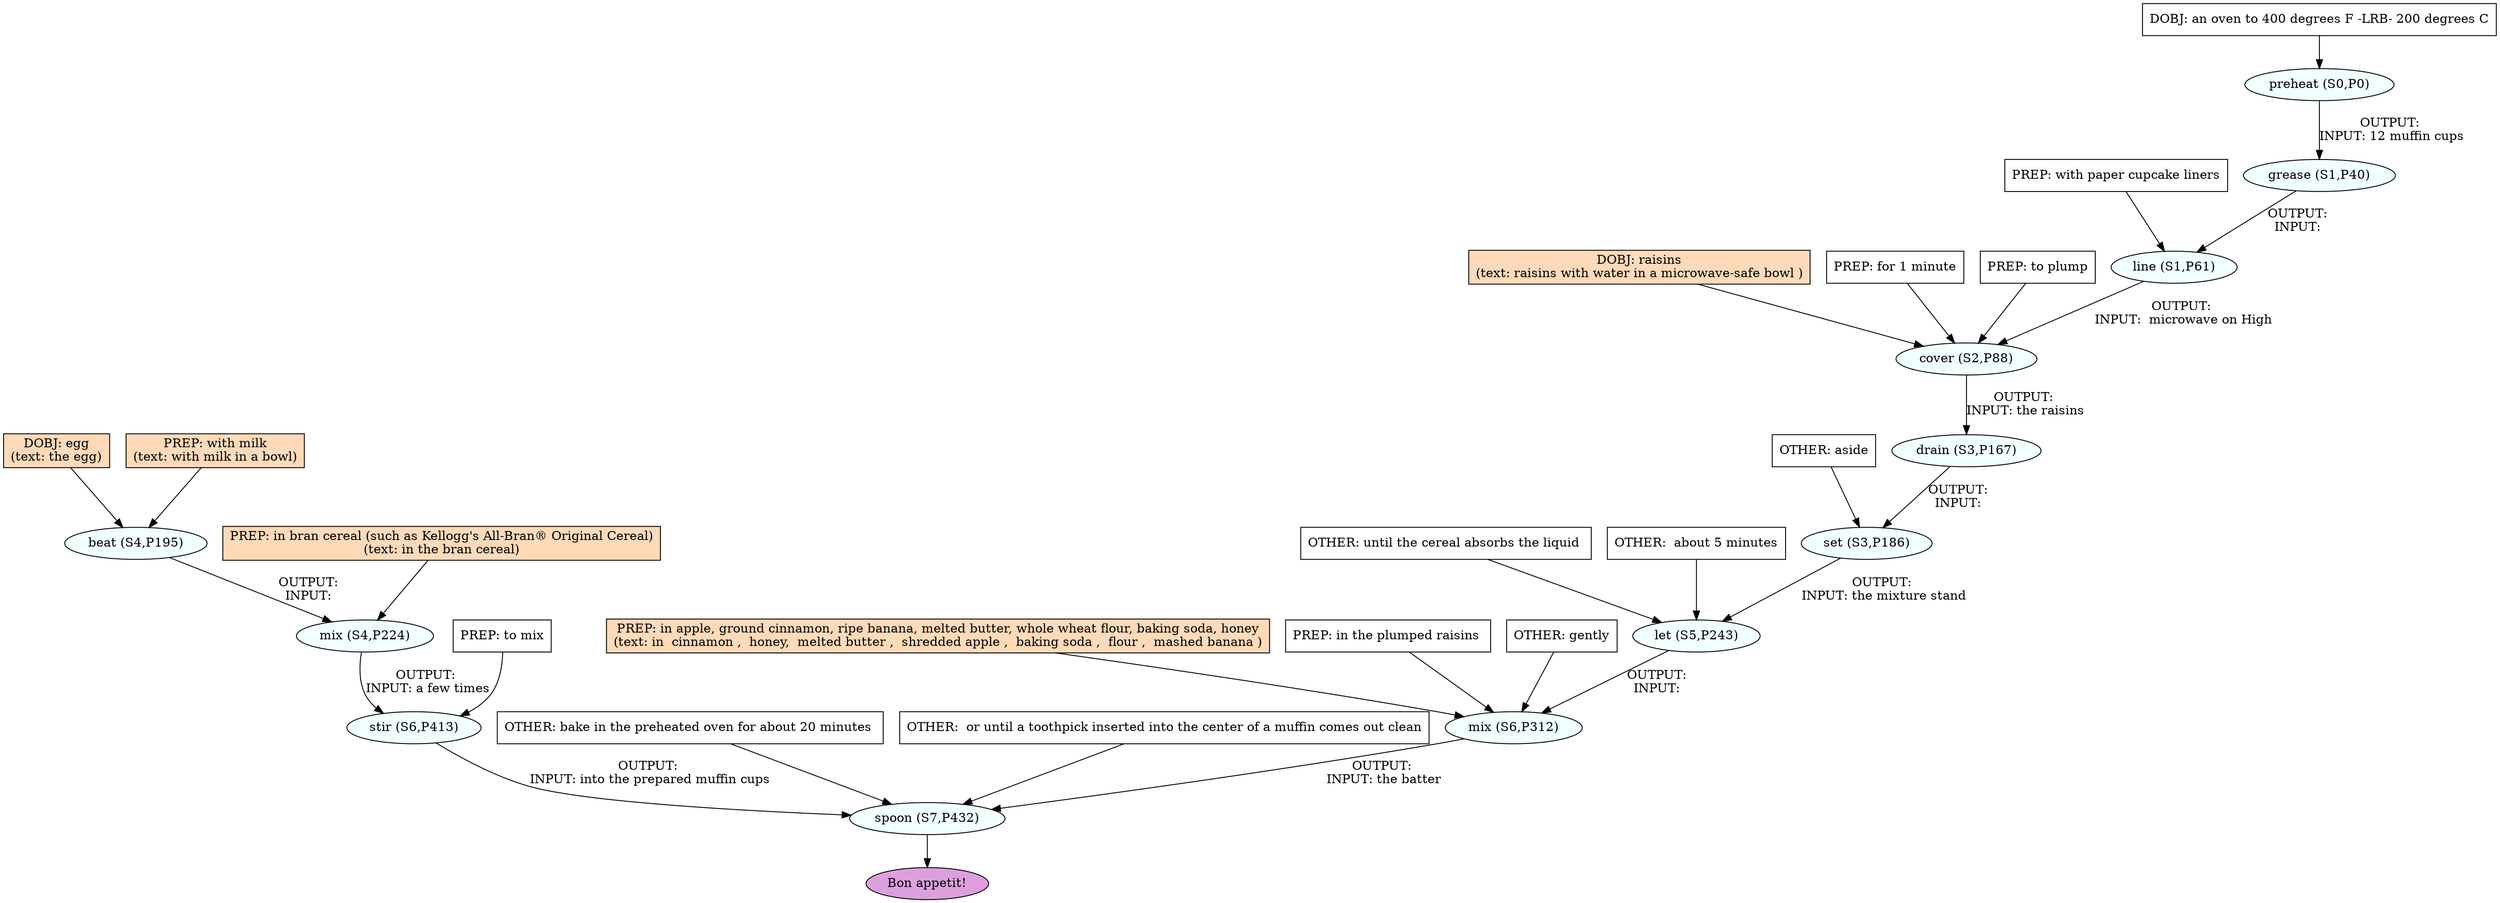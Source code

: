 digraph recipe {
E0[label="preheat (S0,P0)", shape=oval, style=filled, fillcolor=azure]
E1[label="grease (S1,P40)", shape=oval, style=filled, fillcolor=azure]
E2[label="line (S1,P61)", shape=oval, style=filled, fillcolor=azure]
E3[label="cover (S2,P88)", shape=oval, style=filled, fillcolor=azure]
E4[label="drain (S3,P167)", shape=oval, style=filled, fillcolor=azure]
E5[label="set (S3,P186)", shape=oval, style=filled, fillcolor=azure]
E6[label="beat (S4,P195)", shape=oval, style=filled, fillcolor=azure]
E7[label="mix (S4,P224)", shape=oval, style=filled, fillcolor=azure]
E8[label="let (S5,P243)", shape=oval, style=filled, fillcolor=azure]
E9[label="mix (S6,P312)", shape=oval, style=filled, fillcolor=azure]
E10[label="stir (S6,P413)", shape=oval, style=filled, fillcolor=azure]
E11[label="spoon (S7,P432)", shape=oval, style=filled, fillcolor=azure]
D6[label="DOBJ: egg
(text: the egg)", shape=box, style=filled, fillcolor=peachpuff]
D6 -> E6
P6_0[label="PREP: with milk
(text: with milk in a bowl)", shape=box, style=filled, fillcolor=peachpuff]
P6_0 -> E6
D0[label="DOBJ: an oven to 400 degrees F -LRB- 200 degrees C", shape=box, style=filled, fillcolor=white]
D0 -> E0
E0 -> E1 [label="OUTPUT: 
INPUT: 12 muffin cups"]
E1 -> E2 [label="OUTPUT: 
INPUT: "]
P2_0_0[label="PREP: with paper cupcake liners", shape=box, style=filled, fillcolor=white]
P2_0_0 -> E2
D3_ing[label="DOBJ: raisins
(text: raisins with water in a microwave-safe bowl )", shape=box, style=filled, fillcolor=peachpuff]
D3_ing -> E3
E2 -> E3 [label="OUTPUT: 
INPUT:  microwave on High"]
P3_0_0[label="PREP: for 1 minute", shape=box, style=filled, fillcolor=white]
P3_0_0 -> E3
P3_1_0[label="PREP: to plump", shape=box, style=filled, fillcolor=white]
P3_1_0 -> E3
E3 -> E4 [label="OUTPUT: 
INPUT: the raisins"]
E4 -> E5 [label="OUTPUT: 
INPUT: "]
O5_0_0[label="OTHER: aside", shape=box, style=filled, fillcolor=white]
O5_0_0 -> E5
E6 -> E7 [label="OUTPUT: 
INPUT: "]
P7_0_ing[label="PREP: in bran cereal (such as Kellogg's All-Bran® Original Cereal)
(text: in the bran cereal)", shape=box, style=filled, fillcolor=peachpuff]
P7_0_ing -> E7
E5 -> E8 [label="OUTPUT: 
INPUT: the mixture stand"]
O8_0_0[label="OTHER: until the cereal absorbs the liquid ", shape=box, style=filled, fillcolor=white]
O8_0_0 -> E8
O8_0_1[label="OTHER:  about 5 minutes", shape=box, style=filled, fillcolor=white]
O8_0_1 -> E8
E8 -> E9 [label="OUTPUT: 
INPUT: "]
P9_0_ing[label="PREP: in apple, ground cinnamon, ripe banana, melted butter, whole wheat flour, baking soda, honey
(text: in  cinnamon ,  honey,  melted butter ,  shredded apple ,  baking soda ,  flour ,  mashed banana )", shape=box, style=filled, fillcolor=peachpuff]
P9_0_ing -> E9
P9_0_0[label="PREP: in the plumped raisins ", shape=box, style=filled, fillcolor=white]
P9_0_0 -> E9
O9_0_0[label="OTHER: gently", shape=box, style=filled, fillcolor=white]
O9_0_0 -> E9
E7 -> E10 [label="OUTPUT: 
INPUT: a few times"]
P10_0_0[label="PREP: to mix", shape=box, style=filled, fillcolor=white]
P10_0_0 -> E10
E9 -> E11 [label="OUTPUT: 
INPUT: the batter"]
E10 -> E11 [label="OUTPUT: 
INPUT: into the prepared muffin cups"]
O11_0_0[label="OTHER: bake in the preheated oven for about 20 minutes ", shape=box, style=filled, fillcolor=white]
O11_0_0 -> E11
O11_0_1[label="OTHER:  or until a toothpick inserted into the center of a muffin comes out clean", shape=box, style=filled, fillcolor=white]
O11_0_1 -> E11
EOR[label="Bon appetit!", shape=oval, style=filled, fillcolor=plum]
E11 -> EOR
}
